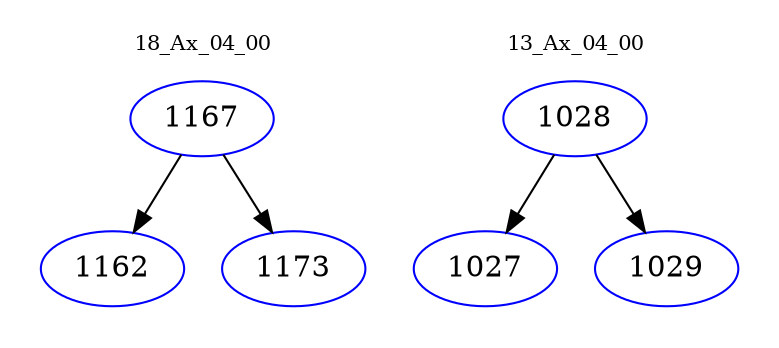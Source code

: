 digraph{
subgraph cluster_0 {
color = white
label = "18_Ax_04_00";
fontsize=10;
T0_1167 [label="1167", color="blue"]
T0_1167 -> T0_1162 [color="black"]
T0_1162 [label="1162", color="blue"]
T0_1167 -> T0_1173 [color="black"]
T0_1173 [label="1173", color="blue"]
}
subgraph cluster_1 {
color = white
label = "13_Ax_04_00";
fontsize=10;
T1_1028 [label="1028", color="blue"]
T1_1028 -> T1_1027 [color="black"]
T1_1027 [label="1027", color="blue"]
T1_1028 -> T1_1029 [color="black"]
T1_1029 [label="1029", color="blue"]
}
}

